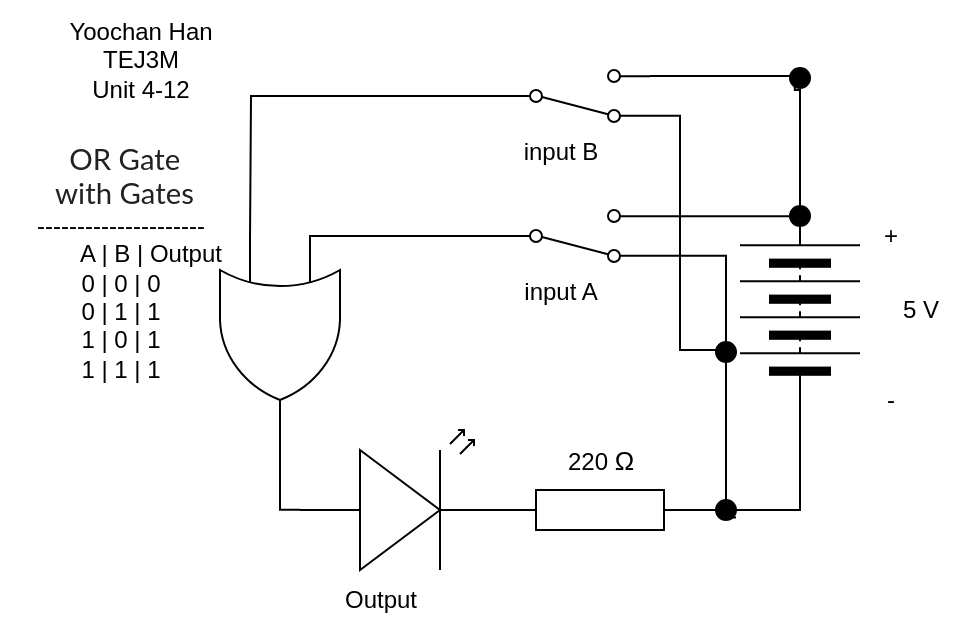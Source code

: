 <mxfile>
    <diagram id="GQCTTJcsUH3smYpTMoTU" name="Page-1">
        <mxGraphModel dx="766" dy="324" grid="1" gridSize="10" guides="1" tooltips="1" connect="1" arrows="1" fold="1" page="1" pageScale="1" pageWidth="827" pageHeight="1169" math="0" shadow="0">
            <root>
                <mxCell id="0"/>
                <mxCell id="1" parent="0"/>
                <mxCell id="62" value="Yoochan Han&lt;br&gt;TEJ3M&lt;br&gt;Unit 4-12" style="text;html=1;align=center;verticalAlign=middle;resizable=0;points=[];autosize=1;strokeColor=none;fillColor=none;" parent="1" vertex="1">
                    <mxGeometry x="170" y="415" width="100" height="60" as="geometry"/>
                </mxCell>
                <mxCell id="63" value="" style="pointerEvents=1;verticalLabelPosition=bottom;shadow=0;dashed=0;align=center;html=1;verticalAlign=top;shape=mxgraph.electrical.resistors.resistor_1;" parent="1" vertex="1">
                    <mxGeometry x="400" y="660" width="100" height="20" as="geometry"/>
                </mxCell>
                <mxCell id="64" value="" style="verticalLabelPosition=bottom;shadow=0;dashed=0;align=center;html=1;verticalAlign=top;shape=mxgraph.electrical.opto_electronics.led_2;pointerEvents=1;rotation=0;" parent="1" vertex="1">
                    <mxGeometry x="300" y="630" width="100" height="70" as="geometry"/>
                </mxCell>
                <mxCell id="65" value="" style="pointerEvents=1;verticalLabelPosition=bottom;shadow=0;dashed=0;align=center;html=1;verticalAlign=top;shape=mxgraph.electrical.miscellaneous.batteryStack;rotation=-90;" parent="1" vertex="1">
                    <mxGeometry x="500" y="540" width="100" height="60" as="geometry"/>
                </mxCell>
                <mxCell id="67" value="5 V" style="text;html=1;align=center;verticalAlign=middle;resizable=0;points=[];autosize=1;strokeColor=none;fillColor=none;" parent="1" vertex="1">
                    <mxGeometry x="590" y="555" width="40" height="30" as="geometry"/>
                </mxCell>
                <mxCell id="68" value="+" style="text;html=1;align=center;verticalAlign=middle;resizable=0;points=[];autosize=1;strokeColor=none;fillColor=none;" parent="1" vertex="1">
                    <mxGeometry x="580" y="518" width="30" height="30" as="geometry"/>
                </mxCell>
                <mxCell id="69" value="-" style="text;html=1;align=center;verticalAlign=middle;resizable=0;points=[];autosize=1;strokeColor=none;fillColor=none;" parent="1" vertex="1">
                    <mxGeometry x="580" y="600" width="30" height="30" as="geometry"/>
                </mxCell>
                <mxCell id="70" value="input A" style="text;html=1;align=center;verticalAlign=middle;resizable=0;points=[];autosize=1;strokeColor=none;fillColor=none;" parent="1" vertex="1">
                    <mxGeometry x="400" y="546" width="60" height="30" as="geometry"/>
                </mxCell>
                <mxCell id="71" style="edgeStyle=orthogonalEdgeStyle;html=1;exitX=1;exitY=0.88;exitDx=0;exitDy=0;endArrow=none;endFill=0;rounded=0;curved=0;" parent="1" source="83" edge="1">
                    <mxGeometry relative="1" as="geometry">
                        <mxPoint x="510" y="670" as="targetPoint"/>
                    </mxGeometry>
                </mxCell>
                <mxCell id="72" value="" style="html=1;shape=mxgraph.electrical.electro-mechanical.twoWaySwitch;aspect=fixed;elSwitchState=2;rotation=0;flipV=1;" parent="1" vertex="1">
                    <mxGeometry x="400" y="520" width="75" height="26" as="geometry"/>
                </mxCell>
                <mxCell id="73" value="" style="verticalLabelPosition=bottom;shadow=0;dashed=0;align=center;html=1;verticalAlign=top;shape=mxgraph.electrical.transmission.testPoint;" parent="1" vertex="1">
                    <mxGeometry x="545" y="518" width="10" height="10" as="geometry"/>
                </mxCell>
                <mxCell id="74" value="&lt;span style=&quot;box-sizing: border-box; color: rgb(33, 33, 33); font-family: Lato, sans-serif; font-size: 14.667px; font-variant-numeric: normal; font-variant-east-asian: normal; font-variant-alternates: normal; font-variant-position: normal; font-variant-emoji: normal; text-align: start; text-wrap-mode: wrap;&quot; class=&quot;C9DxTc&quot;&gt;&amp;nbsp;OR Gate&lt;br&gt;&amp;nbsp;with Gates&lt;br&gt;&lt;/span&gt;---------------------&lt;br&gt;&lt;span style=&quot;color: rgb(0, 0, 0);&quot;&gt;&amp;nbsp; &amp;nbsp; &amp;nbsp; &amp;nbsp; &amp;nbsp;A | B&lt;/span&gt;&lt;span style=&quot;color: rgb(0, 0, 0); scrollbar-color: rgb(226, 226, 226) rgb(251, 251, 251);&quot;&gt;&amp;nbsp;| Output&lt;/span&gt;&lt;br&gt;0 | 0&lt;span style=&quot;color: rgb(0, 0, 0);&quot;&gt;&amp;nbsp;| 0&lt;/span&gt;&lt;br&gt;&lt;span style=&quot;color: rgb(0, 0, 0);&quot;&gt;0 | 1&lt;/span&gt;&lt;span style=&quot;color: rgb(0, 0, 0); scrollbar-color: rgb(226, 226, 226) rgb(251, 251, 251);&quot;&gt;&amp;nbsp;| 1&lt;br&gt;&lt;span style=&quot;color: rgb(0, 0, 0);&quot;&gt;1 | 0&lt;/span&gt;&lt;span style=&quot;color: rgb(0, 0, 0); scrollbar-color: rgb(226, 226, 226) rgb(251, 251, 251);&quot;&gt;&amp;nbsp;| 1&lt;br&gt;&lt;span style=&quot;color: rgb(0, 0, 0);&quot;&gt;1 | 1&lt;/span&gt;&lt;span style=&quot;color: rgb(0, 0, 0); scrollbar-color: rgb(226, 226, 226) rgb(251, 251, 251);&quot;&gt;&amp;nbsp;| 1&lt;/span&gt;&lt;/span&gt;&lt;/span&gt;" style="text;html=1;align=center;verticalAlign=middle;resizable=0;points=[];autosize=1;strokeColor=none;fillColor=none;" parent="1" vertex="1">
                    <mxGeometry x="150" y="476" width="120" height="140" as="geometry"/>
                </mxCell>
                <mxCell id="75" value="Output" style="text;html=1;align=center;verticalAlign=middle;resizable=0;points=[];autosize=1;strokeColor=none;fillColor=none;" parent="1" vertex="1">
                    <mxGeometry x="310" y="700" width="60" height="30" as="geometry"/>
                </mxCell>
                <mxCell id="76" style="edgeStyle=orthogonalEdgeStyle;html=1;exitX=0;exitY=0.5;exitDx=0;exitDy=0;entryX=1;entryY=0.5;entryDx=0;entryDy=0;entryPerimeter=0;endArrow=none;endFill=0;rounded=0;curved=0;" parent="1" source="65" target="63" edge="1">
                    <mxGeometry relative="1" as="geometry"/>
                </mxCell>
                <mxCell id="77" style="edgeStyle=orthogonalEdgeStyle;html=1;exitX=1;exitY=0.12;exitDx=0;exitDy=0;entryX=0.311;entryY=0.512;entryDx=0;entryDy=0;entryPerimeter=0;rounded=0;curved=0;endArrow=none;endFill=0;" parent="1" source="72" target="73" edge="1">
                    <mxGeometry relative="1" as="geometry"/>
                </mxCell>
                <mxCell id="78" style="edgeStyle=orthogonalEdgeStyle;html=1;entryX=0.5;entryY=1;entryDx=0;entryDy=0;endArrow=none;endFill=0;rounded=0;curved=0;exitX=0.24;exitY=0.766;exitDx=0;exitDy=0;exitPerimeter=0;" parent="1" source="94" target="73" edge="1">
                    <mxGeometry relative="1" as="geometry">
                        <mxPoint x="510" y="460" as="sourcePoint"/>
                        <mxPoint x="550" y="435" as="targetPoint"/>
                        <Array as="points">
                            <mxPoint x="547" y="460"/>
                            <mxPoint x="550" y="460"/>
                        </Array>
                    </mxGeometry>
                </mxCell>
                <mxCell id="80" style="edgeStyle=orthogonalEdgeStyle;html=1;entryX=0;entryY=0.57;entryDx=0;entryDy=0;entryPerimeter=0;endArrow=none;endFill=0;rounded=0;curved=0;" parent="1" target="64" edge="1">
                    <mxGeometry relative="1" as="geometry">
                        <mxPoint x="290" y="620" as="sourcePoint"/>
                        <Array as="points">
                            <mxPoint x="290" y="670"/>
                        </Array>
                    </mxGeometry>
                </mxCell>
                <mxCell id="82" value="" style="edgeStyle=orthogonalEdgeStyle;html=1;exitX=1;exitY=0.88;exitDx=0;exitDy=0;endArrow=none;endFill=0;rounded=0;curved=0;" parent="1" source="72" target="83" edge="1">
                    <mxGeometry relative="1" as="geometry">
                        <mxPoint x="510" y="670" as="targetPoint"/>
                        <mxPoint x="475" y="539" as="sourcePoint"/>
                    </mxGeometry>
                </mxCell>
                <mxCell id="83" value="" style="verticalLabelPosition=bottom;shadow=0;dashed=0;align=center;html=1;verticalAlign=top;shape=mxgraph.electrical.transmission.testPoint;" parent="1" vertex="1">
                    <mxGeometry x="508" y="665" width="10" height="10" as="geometry"/>
                </mxCell>
                <mxCell id="84" value="&lt;div style=&quot;text-align: center;&quot;&gt;&lt;span style=&quot;text-align: start; background-color: transparent; font-size: 12px;&quot;&gt;220&amp;nbsp;&lt;/span&gt;&lt;span style=&quot;font-size: 13px; font-family: &amp;quot;Google Sans&amp;quot;, Arial, sans-serif; text-align: start; text-wrap-mode: wrap; background-color: transparent;&quot;&gt;Ω&lt;/span&gt;&lt;/div&gt;" style="text;html=1;align=center;verticalAlign=middle;resizable=0;points=[];autosize=1;strokeColor=none;fillColor=none;" parent="1" vertex="1">
                    <mxGeometry x="420" y="630" width="60" height="30" as="geometry"/>
                </mxCell>
                <mxCell id="86" value="input B" style="text;html=1;align=center;verticalAlign=middle;resizable=0;points=[];autosize=1;strokeColor=none;fillColor=none;" parent="1" vertex="1">
                    <mxGeometry x="400" y="476" width="60" height="30" as="geometry"/>
                </mxCell>
                <mxCell id="87" value="" style="html=1;shape=mxgraph.electrical.electro-mechanical.twoWaySwitch;aspect=fixed;elSwitchState=2;rotation=0;flipV=1;" parent="1" vertex="1">
                    <mxGeometry x="400" y="450" width="75" height="26" as="geometry"/>
                </mxCell>
                <mxCell id="90" style="edgeStyle=orthogonalEdgeStyle;html=1;exitX=1;exitY=0.12;exitDx=0;exitDy=0;rounded=0;curved=0;endArrow=none;endFill=0;" parent="1" edge="1">
                    <mxGeometry relative="1" as="geometry">
                        <mxPoint x="475" y="453" as="sourcePoint"/>
                        <mxPoint x="550" y="453" as="targetPoint"/>
                    </mxGeometry>
                </mxCell>
                <mxCell id="91" value="" style="edgeStyle=orthogonalEdgeStyle;html=1;endArrow=none;endFill=0;rounded=0;curved=0;entryX=0.5;entryY=0;entryDx=0;entryDy=0;exitX=1;exitY=0.88;exitDx=0;exitDy=0;" parent="1" source="87" target="83" edge="1">
                    <mxGeometry relative="1" as="geometry">
                        <mxPoint x="520" y="620" as="targetPoint"/>
                        <mxPoint x="480" y="470" as="sourcePoint"/>
                        <Array as="points">
                            <mxPoint x="490" y="473"/>
                            <mxPoint x="490" y="590"/>
                            <mxPoint x="513" y="590"/>
                        </Array>
                    </mxGeometry>
                </mxCell>
                <mxCell id="93" value="" style="verticalLabelPosition=bottom;shadow=0;dashed=0;align=center;html=1;verticalAlign=top;shape=mxgraph.electrical.transmission.testPoint;" parent="1" vertex="1">
                    <mxGeometry x="508" y="586" width="10" height="10" as="geometry"/>
                </mxCell>
                <mxCell id="94" value="" style="verticalLabelPosition=bottom;shadow=0;dashed=0;align=center;html=1;verticalAlign=top;shape=mxgraph.electrical.transmission.testPoint;" parent="1" vertex="1">
                    <mxGeometry x="545" y="449" width="10" height="10" as="geometry"/>
                </mxCell>
                <mxCell id="96" style="edgeStyle=orthogonalEdgeStyle;html=1;entryX=0;entryY=0.25;entryDx=0;entryDy=0;entryPerimeter=0;endArrow=none;endFill=0;rounded=0;" parent="1" source="72" edge="1">
                    <mxGeometry relative="1" as="geometry">
                        <Array as="points">
                            <mxPoint x="305" y="533"/>
                        </Array>
                        <mxPoint x="305" y="535" as="targetPoint"/>
                    </mxGeometry>
                </mxCell>
                <mxCell id="97" style="edgeStyle=orthogonalEdgeStyle;html=1;entryX=0;entryY=0.75;entryDx=0;entryDy=0;entryPerimeter=0;endArrow=none;endFill=0;rounded=0;curved=0;" parent="1" source="87" edge="1">
                    <mxGeometry relative="1" as="geometry">
                        <mxPoint x="275" y="535" as="targetPoint"/>
                    </mxGeometry>
                </mxCell>
                <mxCell id="99" value="" style="verticalLabelPosition=bottom;shadow=0;dashed=0;align=center;html=1;verticalAlign=top;shape=mxgraph.electrical.logic_gates.logic_gate;operation=or;rotation=90;" vertex="1" parent="1">
                    <mxGeometry x="240" y="555" width="100" height="60" as="geometry"/>
                </mxCell>
            </root>
        </mxGraphModel>
    </diagram>
</mxfile>
